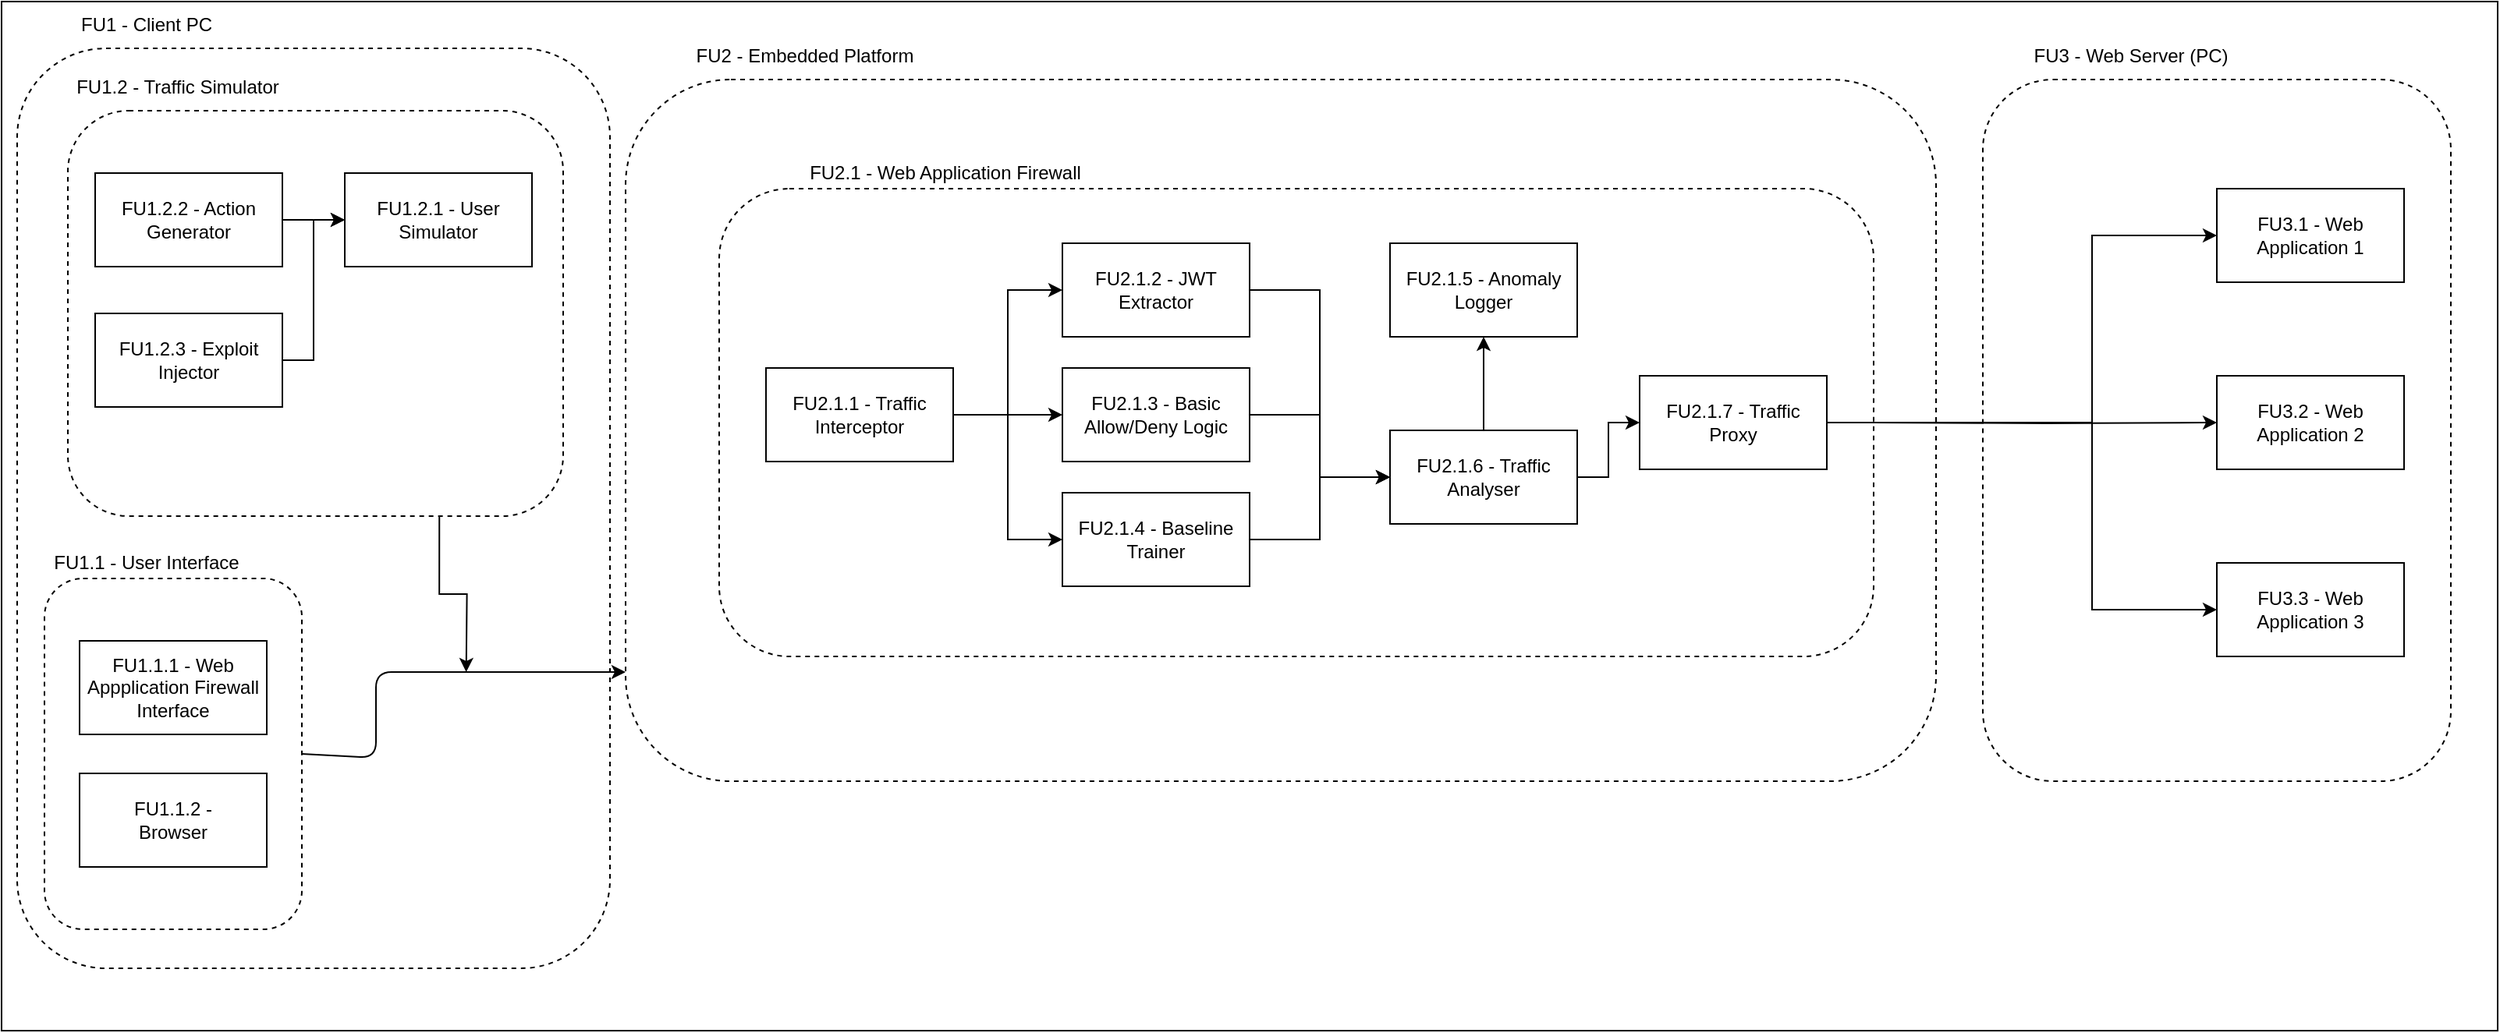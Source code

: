 <mxfile version="24.4.13" type="device">
  <diagram id="AR-0rgAoi4BBiJMxZmqS" name="Page-1">
    <mxGraphModel dx="3241" dy="2340" grid="1" gridSize="10" guides="1" tooltips="1" connect="1" arrows="1" fold="1" page="1" pageScale="1" pageWidth="850" pageHeight="1100" math="0" shadow="0">
      <root>
        <mxCell id="0" />
        <mxCell id="1" parent="0" />
        <mxCell id="43" value="" style="rounded=0;whiteSpace=wrap;html=1;" parent="1" vertex="1">
          <mxGeometry x="-240" y="-210" width="1600" height="660" as="geometry" />
        </mxCell>
        <mxCell id="44" value="&lt;div&gt;&lt;br&gt;&lt;/div&gt;" style="rounded=1;whiteSpace=wrap;html=1;dashed=1;align=left;" parent="1" vertex="1">
          <mxGeometry x="160" y="-160" width="840" height="450" as="geometry" />
        </mxCell>
        <mxCell id="nSltYGF0QAuFJVYr3Hyu-59" value="" style="rounded=1;whiteSpace=wrap;html=1;dashed=1;align=left;" parent="1" vertex="1">
          <mxGeometry x="-230" y="-180" width="380" height="590" as="geometry" />
        </mxCell>
        <mxCell id="45" value="&lt;span style=&quot;white-space: pre;&quot;&gt;&#x9;&lt;/span&gt;" style="rounded=1;whiteSpace=wrap;html=1;dashed=1;align=left;" parent="1" vertex="1">
          <mxGeometry x="-212.5" y="160" width="165" height="225" as="geometry" />
        </mxCell>
        <mxCell id="46" value="FU1.1.1&lt;span style=&quot;background-color: initial;&quot;&gt;&amp;nbsp;- Web Appplication Firewall Interface&lt;/span&gt;" style="rounded=0;whiteSpace=wrap;html=1;" parent="1" vertex="1">
          <mxGeometry x="-190" y="200" width="120" height="60" as="geometry" />
        </mxCell>
        <mxCell id="47" value="" style="rounded=1;whiteSpace=wrap;html=1;dashed=1;align=left;" parent="1" vertex="1">
          <mxGeometry x="220" y="-90" width="740" height="300" as="geometry" />
        </mxCell>
        <mxCell id="qpSDe24Ej5cpOyjKBdZl-84" style="edgeStyle=orthogonalEdgeStyle;rounded=0;orthogonalLoop=1;jettySize=auto;html=1;entryX=0.5;entryY=1;entryDx=0;entryDy=0;" parent="1" source="50" target="51" edge="1">
          <mxGeometry relative="1" as="geometry" />
        </mxCell>
        <mxCell id="qpSDe24Ej5cpOyjKBdZl-85" style="edgeStyle=orthogonalEdgeStyle;rounded=0;orthogonalLoop=1;jettySize=auto;html=1;entryX=0;entryY=0.5;entryDx=0;entryDy=0;" parent="1" source="50" target="56" edge="1">
          <mxGeometry relative="1" as="geometry" />
        </mxCell>
        <mxCell id="50" value="FU2.1.6 - Traffic Analyser" style="rounded=0;whiteSpace=wrap;html=1;" parent="1" vertex="1">
          <mxGeometry x="650" y="65" width="120" height="60" as="geometry" />
        </mxCell>
        <mxCell id="51" value="FU2.1.5 - Anomaly Logger" style="rounded=0;whiteSpace=wrap;html=1;" parent="1" vertex="1">
          <mxGeometry x="650" y="-55" width="120" height="60" as="geometry" />
        </mxCell>
        <mxCell id="56" value="FU2.1.7 - Traffic Proxy" style="rounded=0;whiteSpace=wrap;html=1;" parent="1" vertex="1">
          <mxGeometry x="810" y="30" width="120" height="60" as="geometry" />
        </mxCell>
        <mxCell id="53" value="" style="endArrow=classic;html=1;exitX=1;exitY=0.5;exitDx=0;exitDy=0;" parent="1" source="45" edge="1">
          <mxGeometry width="50" height="50" relative="1" as="geometry">
            <mxPoint x="230" y="220" as="sourcePoint" />
            <mxPoint x="160" y="220" as="targetPoint" />
            <Array as="points">
              <mxPoint y="275" />
              <mxPoint y="220" />
            </Array>
          </mxGeometry>
        </mxCell>
        <mxCell id="4FYHJpywXp8vysD7PwN4-68" style="edgeStyle=orthogonalEdgeStyle;rounded=0;orthogonalLoop=1;jettySize=auto;html=1;exitX=0.75;exitY=1;exitDx=0;exitDy=0;" parent="1" source="4FYHJpywXp8vysD7PwN4-67" edge="1">
          <mxGeometry relative="1" as="geometry">
            <mxPoint x="57.842" y="220" as="targetPoint" />
          </mxGeometry>
        </mxCell>
        <mxCell id="4FYHJpywXp8vysD7PwN4-67" value="" style="rounded=1;whiteSpace=wrap;html=1;dashed=1;align=left;" parent="1" vertex="1">
          <mxGeometry x="-197.5" y="-140" width="317.5" height="260" as="geometry" />
        </mxCell>
        <mxCell id="nSltYGF0QAuFJVYr3Hyu-60" value="FU1.2.1 - User Simulator" style="rounded=0;whiteSpace=wrap;html=1;" parent="1" vertex="1">
          <mxGeometry x="-20" y="-100" width="120" height="60" as="geometry" />
        </mxCell>
        <mxCell id="nSltYGF0QAuFJVYr3Hyu-67" value="FU1.1.2 -&lt;br&gt;Browser" style="rounded=0;whiteSpace=wrap;html=1;" parent="1" vertex="1">
          <mxGeometry x="-190" y="285" width="120" height="60" as="geometry" />
        </mxCell>
        <mxCell id="nSltYGF0QAuFJVYr3Hyu-68" value="FU1.1 - User Interface" style="text;html=1;align=center;verticalAlign=middle;whiteSpace=wrap;rounded=0;" parent="1" vertex="1">
          <mxGeometry x="-212.5" y="135" width="130" height="30" as="geometry" />
        </mxCell>
        <mxCell id="nSltYGF0QAuFJVYr3Hyu-69" value="FU1.2 - Traffic Simulator" style="text;html=1;align=center;verticalAlign=middle;whiteSpace=wrap;rounded=0;" parent="1" vertex="1">
          <mxGeometry x="-197.5" y="-170" width="140" height="30" as="geometry" />
        </mxCell>
        <mxCell id="qpSDe24Ej5cpOyjKBdZl-90" style="edgeStyle=orthogonalEdgeStyle;rounded=0;orthogonalLoop=1;jettySize=auto;html=1;entryX=0;entryY=0.5;entryDx=0;entryDy=0;" parent="1" source="nSltYGF0QAuFJVYr3Hyu-70" target="nSltYGF0QAuFJVYr3Hyu-60" edge="1">
          <mxGeometry relative="1" as="geometry" />
        </mxCell>
        <mxCell id="nSltYGF0QAuFJVYr3Hyu-70" value="FU1.2.2 - Action Generator" style="rounded=0;whiteSpace=wrap;html=1;" parent="1" vertex="1">
          <mxGeometry x="-180" y="-100" width="120" height="60" as="geometry" />
        </mxCell>
        <mxCell id="qpSDe24Ej5cpOyjKBdZl-92" style="edgeStyle=orthogonalEdgeStyle;rounded=0;orthogonalLoop=1;jettySize=auto;html=1;entryX=0;entryY=0.5;entryDx=0;entryDy=0;" parent="1" source="nSltYGF0QAuFJVYr3Hyu-71" target="nSltYGF0QAuFJVYr3Hyu-60" edge="1">
          <mxGeometry relative="1" as="geometry" />
        </mxCell>
        <mxCell id="nSltYGF0QAuFJVYr3Hyu-71" value="FU1.2.3 - Exploit Injector" style="rounded=0;whiteSpace=wrap;html=1;" parent="1" vertex="1">
          <mxGeometry x="-180" y="-10" width="120" height="60" as="geometry" />
        </mxCell>
        <mxCell id="qpSDe24Ej5cpOyjKBdZl-59" value="FU2 - Embedded Platform" style="text;html=1;align=center;verticalAlign=middle;whiteSpace=wrap;rounded=0;" parent="1" vertex="1">
          <mxGeometry x="200" y="-190" width="150" height="30" as="geometry" />
        </mxCell>
        <mxCell id="qpSDe24Ej5cpOyjKBdZl-60" value="FU2.1 - Web Application Firewall" style="text;html=1;align=center;verticalAlign=middle;whiteSpace=wrap;rounded=0;" parent="1" vertex="1">
          <mxGeometry x="270" y="-115" width="190" height="30" as="geometry" />
        </mxCell>
        <mxCell id="qpSDe24Ej5cpOyjKBdZl-78" style="edgeStyle=orthogonalEdgeStyle;rounded=0;orthogonalLoop=1;jettySize=auto;html=1;entryX=0;entryY=0.5;entryDx=0;entryDy=0;" parent="1" source="qpSDe24Ej5cpOyjKBdZl-68" target="qpSDe24Ej5cpOyjKBdZl-77" edge="1">
          <mxGeometry relative="1" as="geometry" />
        </mxCell>
        <mxCell id="qpSDe24Ej5cpOyjKBdZl-79" style="edgeStyle=orthogonalEdgeStyle;rounded=0;orthogonalLoop=1;jettySize=auto;html=1;entryX=0;entryY=0.5;entryDx=0;entryDy=0;" parent="1" source="qpSDe24Ej5cpOyjKBdZl-68" target="qpSDe24Ej5cpOyjKBdZl-69" edge="1">
          <mxGeometry relative="1" as="geometry" />
        </mxCell>
        <mxCell id="qpSDe24Ej5cpOyjKBdZl-80" style="edgeStyle=orthogonalEdgeStyle;rounded=0;orthogonalLoop=1;jettySize=auto;html=1;entryX=0;entryY=0.5;entryDx=0;entryDy=0;" parent="1" source="qpSDe24Ej5cpOyjKBdZl-68" target="qpSDe24Ej5cpOyjKBdZl-72" edge="1">
          <mxGeometry relative="1" as="geometry" />
        </mxCell>
        <mxCell id="qpSDe24Ej5cpOyjKBdZl-68" value="FU2.1.1 - Traffic Interceptor" style="rounded=0;whiteSpace=wrap;html=1;" parent="1" vertex="1">
          <mxGeometry x="250" y="25" width="120" height="60" as="geometry" />
        </mxCell>
        <mxCell id="qpSDe24Ej5cpOyjKBdZl-82" style="edgeStyle=orthogonalEdgeStyle;rounded=0;orthogonalLoop=1;jettySize=auto;html=1;entryX=0;entryY=0.5;entryDx=0;entryDy=0;" parent="1" source="qpSDe24Ej5cpOyjKBdZl-69" target="50" edge="1">
          <mxGeometry relative="1" as="geometry" />
        </mxCell>
        <mxCell id="qpSDe24Ej5cpOyjKBdZl-69" value="FU2.1.3 - Basic Allow/Deny Logic" style="rounded=0;whiteSpace=wrap;html=1;" parent="1" vertex="1">
          <mxGeometry x="440" y="25" width="120" height="60" as="geometry" />
        </mxCell>
        <mxCell id="qpSDe24Ej5cpOyjKBdZl-71" style="edgeStyle=orthogonalEdgeStyle;rounded=0;orthogonalLoop=1;jettySize=auto;html=1;exitX=0.5;exitY=1;exitDx=0;exitDy=0;" parent="1" edge="1">
          <mxGeometry relative="1" as="geometry">
            <mxPoint x="335" y="130" as="sourcePoint" />
            <mxPoint x="335" y="130" as="targetPoint" />
          </mxGeometry>
        </mxCell>
        <mxCell id="qpSDe24Ej5cpOyjKBdZl-83" style="edgeStyle=orthogonalEdgeStyle;rounded=0;orthogonalLoop=1;jettySize=auto;html=1;entryX=0;entryY=0.5;entryDx=0;entryDy=0;" parent="1" source="qpSDe24Ej5cpOyjKBdZl-72" target="50" edge="1">
          <mxGeometry relative="1" as="geometry" />
        </mxCell>
        <mxCell id="qpSDe24Ej5cpOyjKBdZl-72" value="FU2.1.4 - Baseline Trainer" style="rounded=0;whiteSpace=wrap;html=1;" parent="1" vertex="1">
          <mxGeometry x="440" y="105" width="120" height="60" as="geometry" />
        </mxCell>
        <mxCell id="qpSDe24Ej5cpOyjKBdZl-81" style="edgeStyle=orthogonalEdgeStyle;rounded=0;orthogonalLoop=1;jettySize=auto;html=1;entryX=0;entryY=0.5;entryDx=0;entryDy=0;" parent="1" source="qpSDe24Ej5cpOyjKBdZl-77" target="50" edge="1">
          <mxGeometry relative="1" as="geometry" />
        </mxCell>
        <mxCell id="qpSDe24Ej5cpOyjKBdZl-77" value="FU2.1.2 - JWT Extractor" style="rounded=0;whiteSpace=wrap;html=1;" parent="1" vertex="1">
          <mxGeometry x="440" y="-55" width="120" height="60" as="geometry" />
        </mxCell>
        <mxCell id="4FYHJpywXp8vysD7PwN4-56" value="" style="rounded=1;whiteSpace=wrap;html=1;dashed=1;align=left;" parent="1" vertex="1">
          <mxGeometry x="1030" y="-160" width="300" height="450" as="geometry" />
        </mxCell>
        <mxCell id="4FYHJpywXp8vysD7PwN4-59" style="edgeStyle=orthogonalEdgeStyle;rounded=0;orthogonalLoop=1;jettySize=auto;html=1;entryX=0;entryY=0.5;entryDx=0;entryDy=0;" parent="1" target="4FYHJpywXp8vysD7PwN4-62" edge="1">
          <mxGeometry relative="1" as="geometry">
            <mxPoint x="960.0" y="60" as="sourcePoint" />
            <mxPoint x="1180.0" y="-10.0" as="targetPoint" />
            <Array as="points">
              <mxPoint x="1100" y="60" />
              <mxPoint x="1100" y="-60" />
            </Array>
          </mxGeometry>
        </mxCell>
        <mxCell id="4FYHJpywXp8vysD7PwN4-60" style="edgeStyle=orthogonalEdgeStyle;rounded=0;orthogonalLoop=1;jettySize=auto;html=1;entryX=0;entryY=0.5;entryDx=0;entryDy=0;" parent="1" target="4FYHJpywXp8vysD7PwN4-63" edge="1">
          <mxGeometry relative="1" as="geometry">
            <mxPoint x="1180.0" y="245" as="targetPoint" />
            <mxPoint x="960" y="60" as="sourcePoint" />
          </mxGeometry>
        </mxCell>
        <mxCell id="4FYHJpywXp8vysD7PwN4-61" style="edgeStyle=orthogonalEdgeStyle;rounded=0;orthogonalLoop=1;jettySize=auto;html=1;exitX=1;exitY=0.5;exitDx=0;exitDy=0;" parent="1" source="56" target="4FYHJpywXp8vysD7PwN4-64" edge="1">
          <mxGeometry relative="1" as="geometry">
            <mxPoint x="960" y="60" as="sourcePoint" />
            <Array as="points">
              <mxPoint x="930" y="60" />
              <mxPoint x="1100" y="60" />
              <mxPoint x="1100" y="180" />
            </Array>
          </mxGeometry>
        </mxCell>
        <mxCell id="4FYHJpywXp8vysD7PwN4-62" value="FU3.1 - Web Application 1" style="rounded=0;whiteSpace=wrap;html=1;" parent="1" vertex="1">
          <mxGeometry x="1180" y="-90" width="120" height="60" as="geometry" />
        </mxCell>
        <mxCell id="4FYHJpywXp8vysD7PwN4-63" value="FU3.2 - Web Application&amp;nbsp;2" style="rounded=0;whiteSpace=wrap;html=1;" parent="1" vertex="1">
          <mxGeometry x="1180" y="30" width="120" height="60" as="geometry" />
        </mxCell>
        <mxCell id="4FYHJpywXp8vysD7PwN4-64" value="FU3.3 - Web Application&amp;nbsp;3" style="rounded=0;whiteSpace=wrap;html=1;" parent="1" vertex="1">
          <mxGeometry x="1180" y="150" width="120" height="60" as="geometry" />
        </mxCell>
        <mxCell id="4FYHJpywXp8vysD7PwN4-65" value="FU3 - Web Server (PC)" style="text;html=1;align=center;verticalAlign=middle;whiteSpace=wrap;rounded=0;" parent="1" vertex="1">
          <mxGeometry x="1050" y="-190" width="150" height="30" as="geometry" />
        </mxCell>
        <mxCell id="4FYHJpywXp8vysD7PwN4-69" value="FU1 - Client PC" style="text;html=1;align=center;verticalAlign=middle;whiteSpace=wrap;rounded=0;" parent="1" vertex="1">
          <mxGeometry x="-217.5" y="-210" width="140" height="30" as="geometry" />
        </mxCell>
      </root>
    </mxGraphModel>
  </diagram>
</mxfile>

